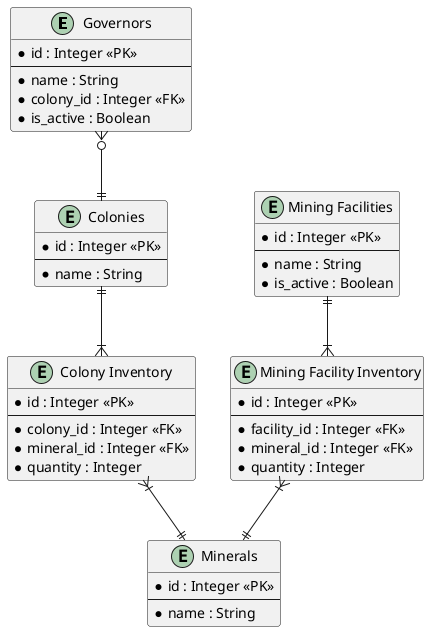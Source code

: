 @startuml

entity "Governors" as Governors {
  * id : Integer <<PK>>
  --
  * name : String
  * colony_id : Integer <<FK>>
  * is_active : Boolean
}

entity "Colonies" as Colonies {
  * id : Integer <<PK>>
  --
  * name : String
}

entity "Mining Facilities" as MiningFacilities {
  * id : Integer <<PK>>
  --
  * name : String
  * is_active : Boolean
}

entity "Minerals" as Minerals {
  * id : Integer <<PK>>
  --
  * name : String
}

entity "Colony Inventory" as ColonyInventory {
  * id : Integer <<PK>>
  --
  * colony_id : Integer <<FK>>
  * mineral_id : Integer <<FK>>
  * quantity : Integer
}

entity "Mining Facility Inventory" as MiningFacilityInventory {
  * id : Integer <<PK>>
  --
  * facility_id : Integer <<FK>>
  * mineral_id : Integer <<FK>>
  * quantity : Integer
}

Governors }o--|| Colonies
Colonies ||--|{ ColonyInventory
ColonyInventory }|--|| Minerals
MiningFacilities ||--|{ MiningFacilityInventory
MiningFacilityInventory }|--|| Minerals

@enduml
